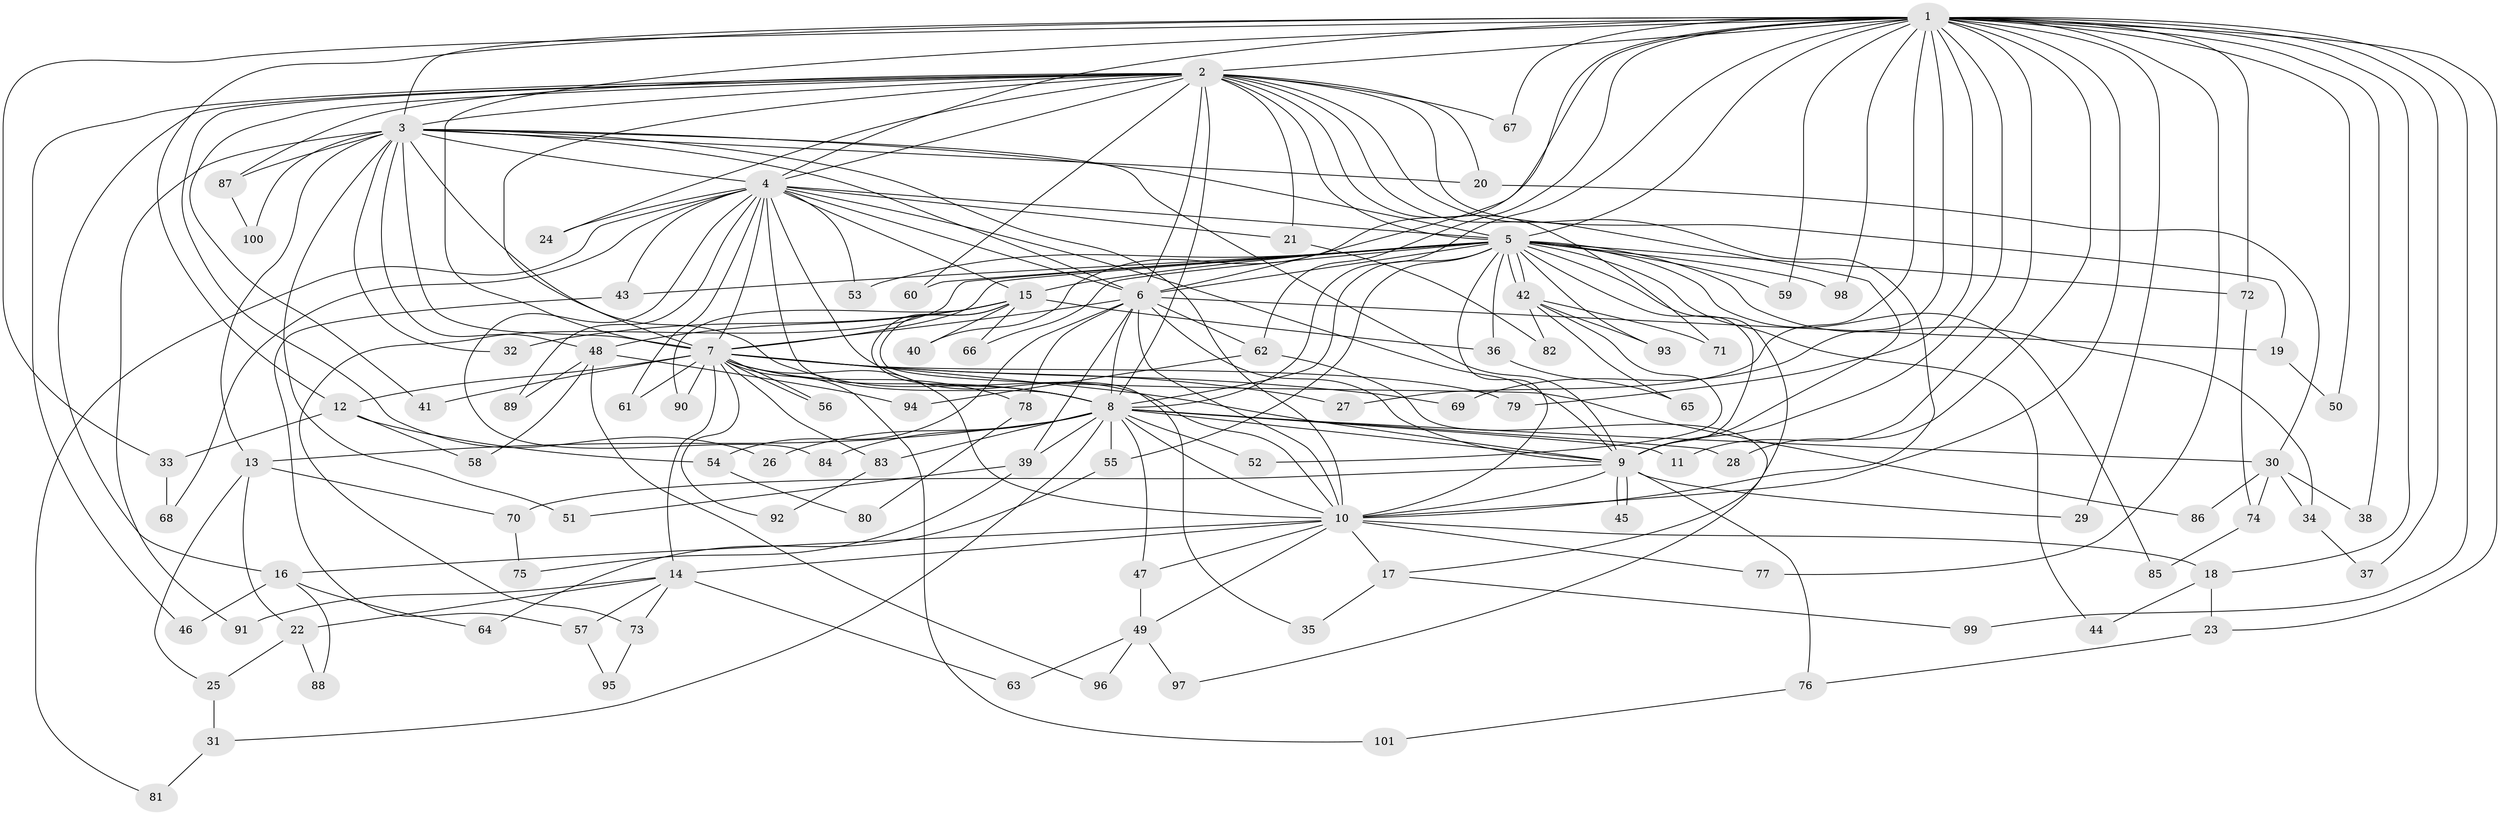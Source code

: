 // coarse degree distribution, {27: 0.02, 17: 0.04, 14: 0.02, 23: 0.02, 12: 0.02, 22: 0.02, 18: 0.02, 13: 0.02, 2: 0.36, 5: 0.06, 9: 0.02, 4: 0.14, 3: 0.16, 8: 0.02, 6: 0.04, 1: 0.02}
// Generated by graph-tools (version 1.1) at 2025/17/03/04/25 18:17:47]
// undirected, 101 vertices, 227 edges
graph export_dot {
graph [start="1"]
  node [color=gray90,style=filled];
  1;
  2;
  3;
  4;
  5;
  6;
  7;
  8;
  9;
  10;
  11;
  12;
  13;
  14;
  15;
  16;
  17;
  18;
  19;
  20;
  21;
  22;
  23;
  24;
  25;
  26;
  27;
  28;
  29;
  30;
  31;
  32;
  33;
  34;
  35;
  36;
  37;
  38;
  39;
  40;
  41;
  42;
  43;
  44;
  45;
  46;
  47;
  48;
  49;
  50;
  51;
  52;
  53;
  54;
  55;
  56;
  57;
  58;
  59;
  60;
  61;
  62;
  63;
  64;
  65;
  66;
  67;
  68;
  69;
  70;
  71;
  72;
  73;
  74;
  75;
  76;
  77;
  78;
  79;
  80;
  81;
  82;
  83;
  84;
  85;
  86;
  87;
  88;
  89;
  90;
  91;
  92;
  93;
  94;
  95;
  96;
  97;
  98;
  99;
  100;
  101;
  1 -- 2;
  1 -- 3;
  1 -- 4;
  1 -- 5;
  1 -- 6;
  1 -- 7;
  1 -- 8;
  1 -- 9;
  1 -- 10;
  1 -- 11;
  1 -- 12;
  1 -- 18;
  1 -- 23;
  1 -- 27;
  1 -- 28;
  1 -- 29;
  1 -- 33;
  1 -- 37;
  1 -- 38;
  1 -- 40;
  1 -- 50;
  1 -- 59;
  1 -- 62;
  1 -- 67;
  1 -- 69;
  1 -- 72;
  1 -- 77;
  1 -- 79;
  1 -- 98;
  1 -- 99;
  2 -- 3;
  2 -- 4;
  2 -- 5;
  2 -- 6;
  2 -- 7;
  2 -- 8;
  2 -- 9;
  2 -- 10;
  2 -- 16;
  2 -- 19;
  2 -- 20;
  2 -- 21;
  2 -- 24;
  2 -- 26;
  2 -- 41;
  2 -- 46;
  2 -- 60;
  2 -- 67;
  2 -- 71;
  2 -- 87;
  3 -- 4;
  3 -- 5;
  3 -- 6;
  3 -- 7;
  3 -- 8;
  3 -- 9;
  3 -- 10;
  3 -- 13;
  3 -- 20;
  3 -- 32;
  3 -- 48;
  3 -- 51;
  3 -- 87;
  3 -- 91;
  3 -- 100;
  4 -- 5;
  4 -- 6;
  4 -- 7;
  4 -- 8;
  4 -- 9;
  4 -- 10;
  4 -- 15;
  4 -- 21;
  4 -- 24;
  4 -- 43;
  4 -- 53;
  4 -- 61;
  4 -- 68;
  4 -- 81;
  4 -- 84;
  4 -- 89;
  5 -- 6;
  5 -- 7;
  5 -- 8;
  5 -- 9;
  5 -- 10;
  5 -- 15;
  5 -- 17;
  5 -- 34;
  5 -- 36;
  5 -- 42;
  5 -- 42;
  5 -- 43;
  5 -- 44;
  5 -- 53;
  5 -- 55;
  5 -- 59;
  5 -- 60;
  5 -- 66;
  5 -- 72;
  5 -- 73;
  5 -- 85;
  5 -- 93;
  5 -- 98;
  6 -- 7;
  6 -- 8;
  6 -- 9;
  6 -- 10;
  6 -- 19;
  6 -- 39;
  6 -- 54;
  6 -- 62;
  6 -- 78;
  7 -- 8;
  7 -- 9;
  7 -- 10;
  7 -- 12;
  7 -- 14;
  7 -- 27;
  7 -- 41;
  7 -- 56;
  7 -- 56;
  7 -- 61;
  7 -- 69;
  7 -- 78;
  7 -- 79;
  7 -- 83;
  7 -- 90;
  7 -- 92;
  7 -- 101;
  8 -- 9;
  8 -- 10;
  8 -- 11;
  8 -- 13;
  8 -- 26;
  8 -- 28;
  8 -- 30;
  8 -- 31;
  8 -- 39;
  8 -- 47;
  8 -- 52;
  8 -- 55;
  8 -- 83;
  8 -- 84;
  9 -- 10;
  9 -- 29;
  9 -- 45;
  9 -- 45;
  9 -- 70;
  9 -- 76;
  10 -- 14;
  10 -- 16;
  10 -- 17;
  10 -- 18;
  10 -- 47;
  10 -- 49;
  10 -- 77;
  12 -- 33;
  12 -- 54;
  12 -- 58;
  13 -- 22;
  13 -- 25;
  13 -- 70;
  14 -- 22;
  14 -- 57;
  14 -- 63;
  14 -- 73;
  14 -- 91;
  15 -- 32;
  15 -- 35;
  15 -- 36;
  15 -- 40;
  15 -- 48;
  15 -- 66;
  15 -- 86;
  15 -- 90;
  16 -- 46;
  16 -- 64;
  16 -- 88;
  17 -- 35;
  17 -- 99;
  18 -- 23;
  18 -- 44;
  19 -- 50;
  20 -- 30;
  21 -- 82;
  22 -- 25;
  22 -- 88;
  23 -- 76;
  25 -- 31;
  30 -- 34;
  30 -- 38;
  30 -- 74;
  30 -- 86;
  31 -- 81;
  33 -- 68;
  34 -- 37;
  36 -- 65;
  39 -- 51;
  39 -- 75;
  42 -- 52;
  42 -- 65;
  42 -- 71;
  42 -- 82;
  42 -- 93;
  43 -- 57;
  47 -- 49;
  48 -- 58;
  48 -- 89;
  48 -- 94;
  48 -- 96;
  49 -- 63;
  49 -- 96;
  49 -- 97;
  54 -- 80;
  55 -- 64;
  57 -- 95;
  62 -- 94;
  62 -- 97;
  70 -- 75;
  72 -- 74;
  73 -- 95;
  74 -- 85;
  76 -- 101;
  78 -- 80;
  83 -- 92;
  87 -- 100;
}
